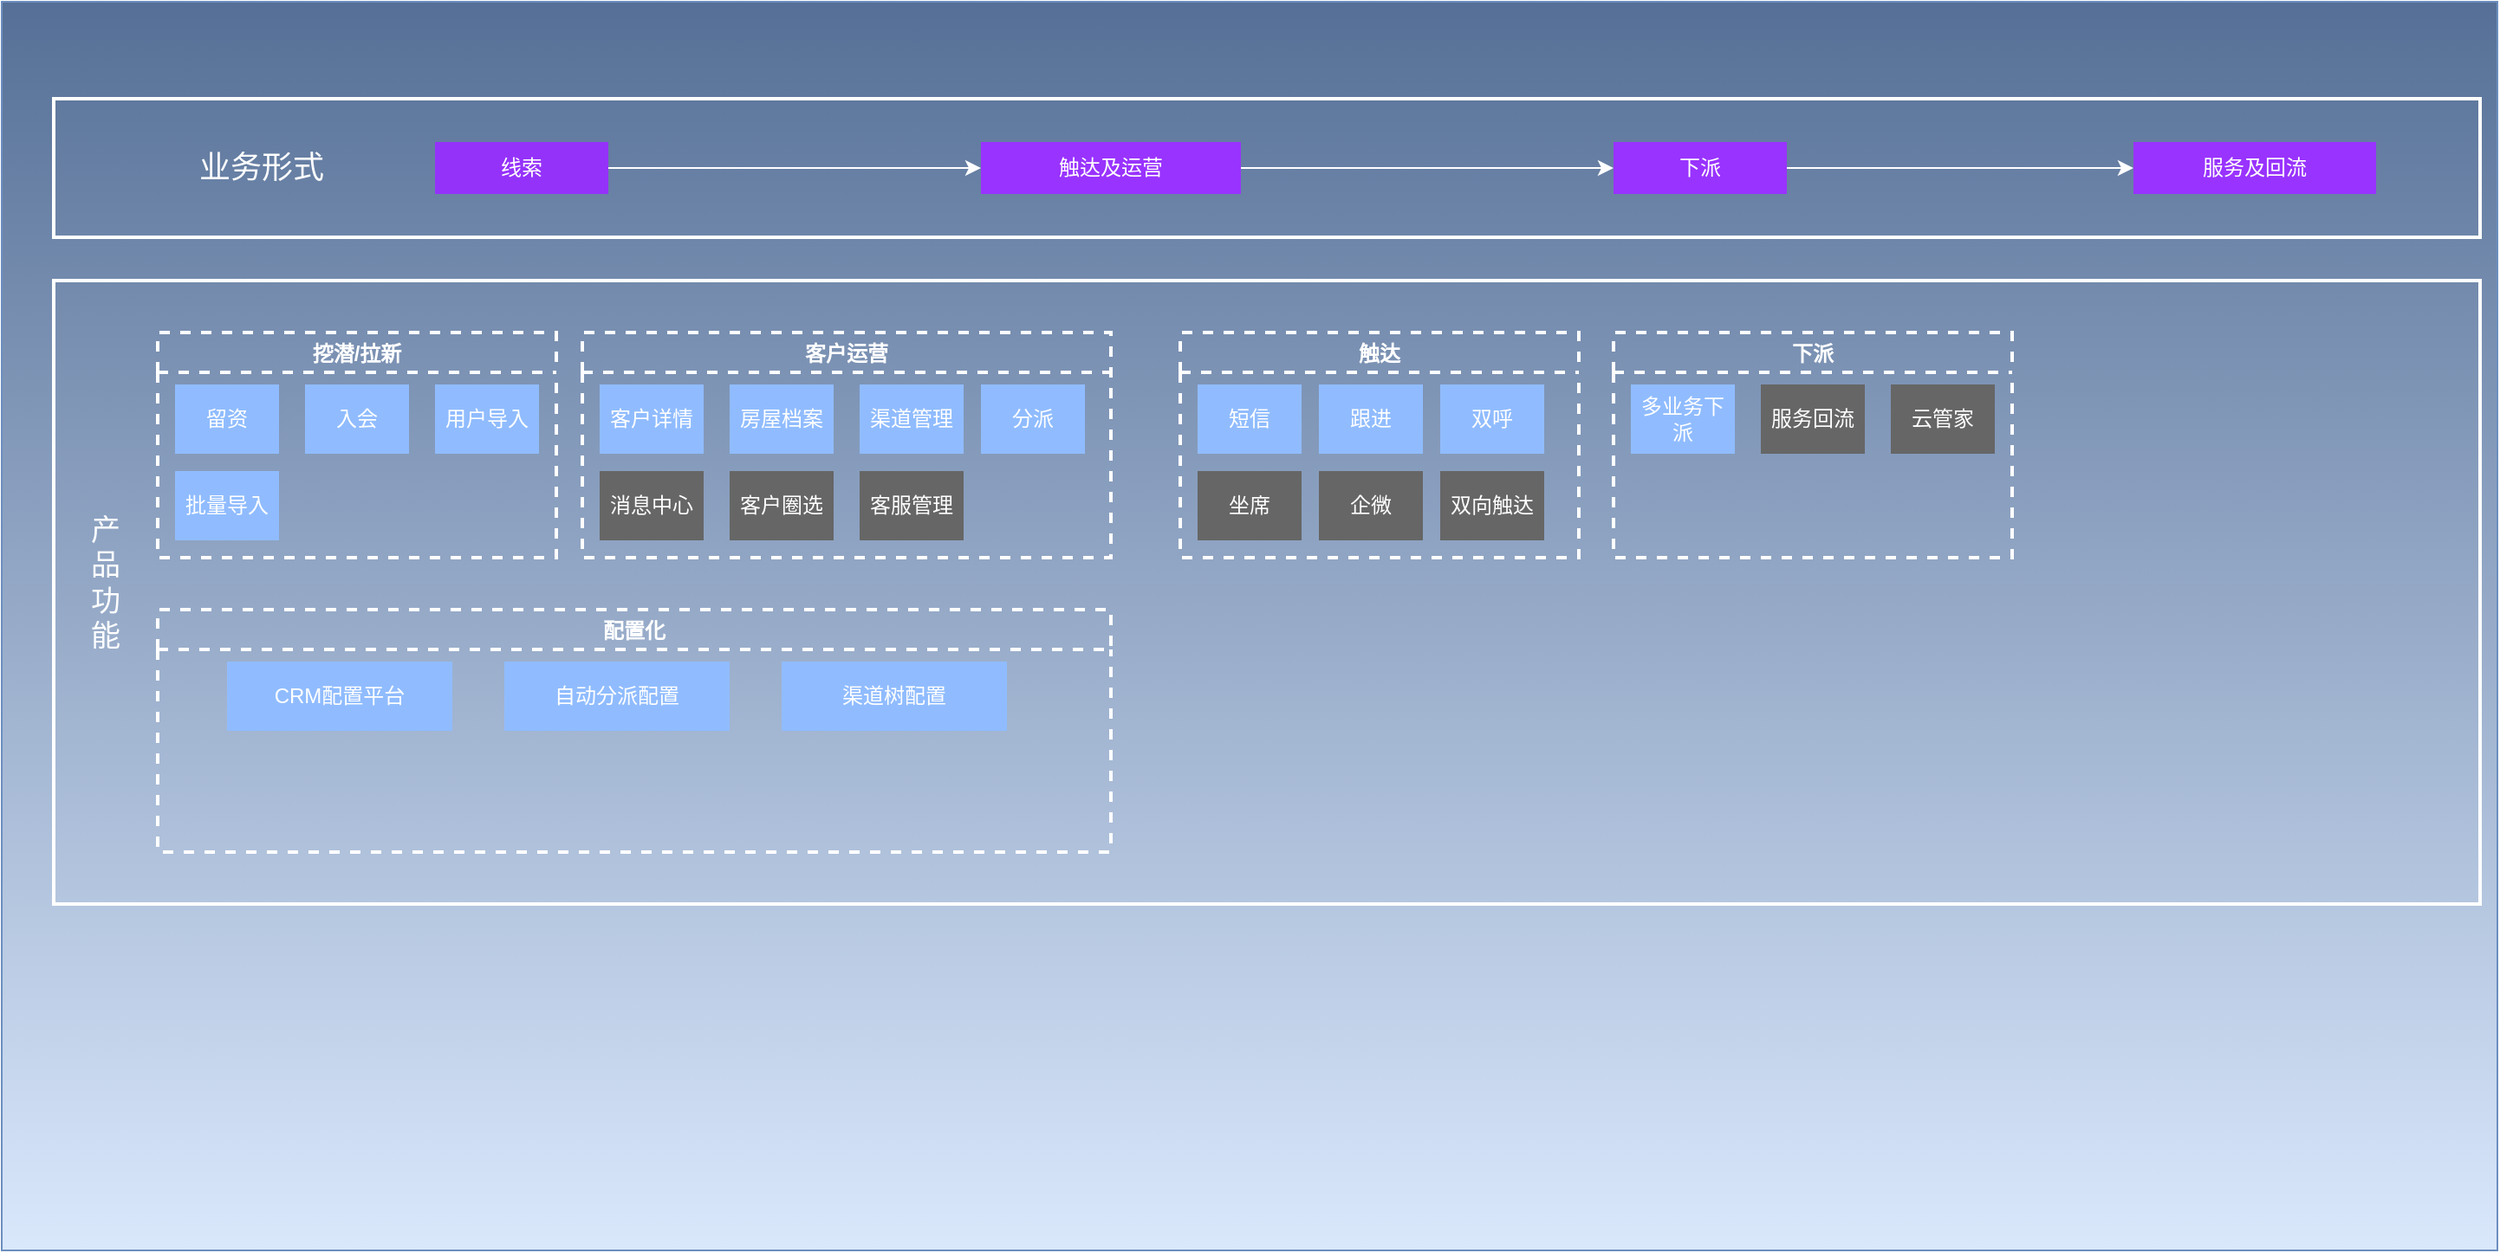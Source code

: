 <mxfile version="15.5.9" type="github">
  <diagram id="_Y5LTQmzuMb5N7KYShm6" name="第 1 页">
    <mxGraphModel dx="1426" dy="769" grid="1" gridSize="10" guides="1" tooltips="1" connect="1" arrows="1" fold="1" page="1" pageScale="1" pageWidth="1169" pageHeight="827" math="0" shadow="0">
      <root>
        <mxCell id="0" />
        <mxCell id="1" parent="0" />
        <mxCell id="bwYaWfdodfE0C4HcY9af-1" value="" style="rounded=0;whiteSpace=wrap;html=1;fillColor=#dae8fc;strokeColor=#6c8ebf;gradientDirection=north;movable=0;gradientColor=#556F96;" parent="1" vertex="1">
          <mxGeometry x="20" y="29" width="1440" height="721" as="geometry" />
        </mxCell>
        <mxCell id="bwYaWfdodfE0C4HcY9af-5" value="" style="rounded=0;whiteSpace=wrap;html=1;strokeColor=#FFFFFF;fillColor=none;strokeWidth=2;" parent="1" vertex="1">
          <mxGeometry x="50" y="85" width="1400" height="80" as="geometry" />
        </mxCell>
        <mxCell id="bwYaWfdodfE0C4HcY9af-6" value="&lt;font color=&quot;#ffffff&quot; style=&quot;font-size: 18px&quot;&gt;业务形式&lt;/font&gt;" style="text;html=1;strokeColor=none;fillColor=none;align=center;verticalAlign=middle;whiteSpace=wrap;rounded=0;dashed=1;" parent="1" vertex="1">
          <mxGeometry x="100" y="115" width="140" height="20" as="geometry" />
        </mxCell>
        <mxCell id="bwYaWfdodfE0C4HcY9af-16" value="" style="rounded=0;whiteSpace=wrap;html=1;strokeWidth=2;gradientDirection=north;fillColor=none;strokeColor=#FFFFFF;" parent="1" vertex="1">
          <mxGeometry x="50" y="190" width="1400" height="360" as="geometry" />
        </mxCell>
        <mxCell id="bwYaWfdodfE0C4HcY9af-7" value="&lt;font color=&quot;#ffffff&quot;&gt;线索&lt;/font&gt;" style="rounded=0;whiteSpace=wrap;html=1;dashed=1;strokeColor=none;strokeWidth=2;fillColor=#9532FA;" parent="1" vertex="1">
          <mxGeometry x="270" y="110" width="100" height="30" as="geometry" />
        </mxCell>
        <mxCell id="bwYaWfdodfE0C4HcY9af-11" value="" style="edgeStyle=orthogonalEdgeStyle;rounded=0;orthogonalLoop=1;jettySize=auto;html=1;exitX=1;exitY=0.5;exitDx=0;exitDy=0;fontColor=#FFFFFF;strokeColor=#FFFFFF;" parent="1" source="bwYaWfdodfE0C4HcY9af-7" target="bwYaWfdodfE0C4HcY9af-10" edge="1">
          <mxGeometry relative="1" as="geometry">
            <mxPoint x="560" y="125" as="sourcePoint" />
          </mxGeometry>
        </mxCell>
        <mxCell id="bwYaWfdodfE0C4HcY9af-13" value="" style="edgeStyle=orthogonalEdgeStyle;rounded=0;orthogonalLoop=1;jettySize=auto;html=1;strokeColor=#FFFFFF;" parent="1" source="bwYaWfdodfE0C4HcY9af-10" target="bwYaWfdodfE0C4HcY9af-12" edge="1">
          <mxGeometry relative="1" as="geometry" />
        </mxCell>
        <mxCell id="bwYaWfdodfE0C4HcY9af-10" value="触达及运营" style="rounded=0;whiteSpace=wrap;html=1;dashed=1;strokeColor=none;strokeWidth=2;fillColor=#9933FF;fontColor=#FFFFFF;" parent="1" vertex="1">
          <mxGeometry x="585" y="110" width="150" height="30" as="geometry" />
        </mxCell>
        <mxCell id="bwYaWfdodfE0C4HcY9af-15" value="" style="edgeStyle=orthogonalEdgeStyle;rounded=0;orthogonalLoop=1;jettySize=auto;html=1;strokeColor=#FFFFFF;" parent="1" source="bwYaWfdodfE0C4HcY9af-12" target="bwYaWfdodfE0C4HcY9af-14" edge="1">
          <mxGeometry relative="1" as="geometry" />
        </mxCell>
        <mxCell id="bwYaWfdodfE0C4HcY9af-12" value="下派" style="rounded=0;whiteSpace=wrap;html=1;dashed=1;strokeColor=none;strokeWidth=2;fillColor=#9933FF;fontColor=#FFFFFF;" parent="1" vertex="1">
          <mxGeometry x="950" y="110" width="100" height="30" as="geometry" />
        </mxCell>
        <mxCell id="bwYaWfdodfE0C4HcY9af-14" value="服务及回流" style="rounded=0;whiteSpace=wrap;html=1;dashed=1;strokeColor=none;strokeWidth=2;fillColor=#9933FF;fontColor=#FFFFFF;" parent="1" vertex="1">
          <mxGeometry x="1250" y="110" width="140" height="30" as="geometry" />
        </mxCell>
        <mxCell id="bwYaWfdodfE0C4HcY9af-17" value="&lt;font color=&quot;#ffffff&quot; style=&quot;font-size: 17px&quot;&gt;产品功能&lt;/font&gt;" style="text;html=1;strokeColor=none;fillColor=none;align=center;verticalAlign=middle;whiteSpace=wrap;rounded=0;dashed=1;" parent="1" vertex="1">
          <mxGeometry x="70" y="320" width="20" height="90" as="geometry" />
        </mxCell>
        <mxCell id="bwYaWfdodfE0C4HcY9af-19" value="挖潜/拉新" style="swimlane;dashed=1;strokeColor=#FFFFFF;strokeWidth=2;fillColor=none;gradientColor=#ffffff;gradientDirection=north;startSize=23;fontColor=#FFFFFF;" parent="1" vertex="1">
          <mxGeometry x="110" y="220" width="230" height="130" as="geometry">
            <mxRectangle x="110" y="240" width="130" height="23" as="alternateBounds" />
          </mxGeometry>
        </mxCell>
        <mxCell id="bwYaWfdodfE0C4HcY9af-31" value="&lt;font&gt;留&lt;/font&gt;资&lt;span style=&quot;font-family: monospace; font-size: 0px;&quot;&gt;%3CmxGraphModel%3E%3Croot%3E%3CmxCell%20id%3D%220%22%2F%3E%3CmxCell%20id%3D%221%22%20parent%3D%220%22%2F%3E%3CmxCell%20id%3D%222%22%20value%3D%22%26lt%3Bfont%20color%3D%26quot%3B%23ffffff%26quot%3B%26gt%3B%E7%BA%BF%E7%B4%A2%26lt%3B%2Ffont%26gt%3B%22%20style%3D%22rounded%3D0%3BwhiteSpace%3Dwrap%3Bhtml%3D1%3Bdashed%3D1%3BstrokeColor%3Dnone%3BstrokeWidth%3D2%3BfillColor%3D%23B5739D%3B%22%20vertex%3D%221%22%20parent%3D%221%22%3E%3CmxGeometry%20x%3D%22170%22%20y%3D%22175%22%20width%3D%2270%22%20height%3D%2230%22%20as%3D%22geometry%22%2F%3E%3C%2FmxCell%3E%3C%2Froot%3E%3C%2FmxGraphModel%3E&lt;/span&gt;" style="rounded=0;whiteSpace=wrap;html=1;dashed=1;strokeColor=none;strokeWidth=2;fillColor=#90BCFF;gradientDirection=north;fontColor=#FFFFFF;" parent="bwYaWfdodfE0C4HcY9af-19" vertex="1">
          <mxGeometry x="10" y="30" width="60" height="40" as="geometry" />
        </mxCell>
        <mxCell id="bwYaWfdodfE0C4HcY9af-34" value="入会&lt;span style=&quot;font-family: monospace ; font-size: 0px&quot;&gt;3CmxGraphModel%3E%3Croot%3E%3CmxCell%20id%3D%220%22%2F%3E%3CmxCell%20id%3D%221%22%20parent%3D%220%22%2F%3E%3CmxCell%20id%3D%222%22%20value%3D%22%26lt%3Bfont%20color%3D%26quot%3B%23ffffff%26quot%3B%26gt%3B%E7%BA%BF%E7%B4%A2%26lt%3B%2Ffont%26gt%3B%22%20style%3D%22rounded%3D0%3BwhiteSpace%3Dwrap%3Bhtml%3D1%3Bdashed%3D1%3BstrokeColor%3Dnone%3BstrokeWidth%3D2%3BfillColor%3D%23B5739D%3B%22%20vertex%3D%221%22%20parent%3D%221%22%3E%3CmxGeometry%20x%3D%22170%22%20y%3D%22175%22%20width%3D%2270%22%20height%3D%2230%22%20as%3D%22geometry%22%2F%3E%3C%2FmxCell%3E%3C%2Froot%3E%3C%2FmxGraphModel%3E&lt;/span&gt;" style="rounded=0;whiteSpace=wrap;html=1;dashed=1;strokeColor=none;strokeWidth=2;fillColor=#90BCFF;gradientDirection=north;fontColor=#FFFFFF;" parent="bwYaWfdodfE0C4HcY9af-19" vertex="1">
          <mxGeometry x="85" y="30" width="60" height="40" as="geometry" />
        </mxCell>
        <mxCell id="bwYaWfdodfE0C4HcY9af-35" value="用户导入&lt;span style=&quot;color: rgba(0 , 0 , 0 , 0) ; font-family: monospace ; font-size: 0px&quot;&gt;%3CmxGraphModel%3E%3Croot%3E%3CmxCell%20id%3D%220%22%2F%3E%3CmxCell%20id%3D%221%22%20parent%3D%220%22%2F%3E%3CmxCell%20id%3D%222%22%20value%3D%22%E5%85%A5%E4%BC%9A%26lt%3Bspan%20style%3D%26quot%3Bfont-family%3A%20monospace%20%3B%20font-size%3A%200px%26quot%3B%26gt%3B3CmxGraphModel%253E%253Croot%253E%253CmxCell%2520id%253D%25220%2522%252F%253E%253CmxCell%2520id%253D%25221%2522%2520parent%253D%25220%2522%252F%253E%253CmxCell%2520id%253D%25222%2522%2520value%253D%2522%2526lt%253Bfont%2520color%253D%2526quot%253B%2523ffffff%2526quot%253B%2526gt%253B%25E7%25BA%25BF%25E7%25B4%25A2%2526lt%253B%252Ffont%2526gt%253B%2522%2520style%253D%2522rounded%253D0%253BwhiteSpace%253Dwrap%253Bhtml%253D1%253Bdashed%253D1%253BstrokeColor%253Dnone%253BstrokeWidth%253D2%253BfillColor%253D%2523B5739D%253B%2522%2520vertex%253D%25221%2522%2520parent%253D%25221%2522%253E%253CmxGeometry%2520x%253D%2522170%2522%2520y%253D%2522175%2522%2520width%253D%252270%2522%2520height%253D%252230%2522%2520as%253D%2522geometry%2522%252F%253E%253C%252FmxCell%253E%253C%252Froot%253E%253C%252FmxGraphModel%253E%26lt%3B%2Fspan%26gt%3B%22%20style%3D%22rounded%3D0%3BwhiteSpace%3Dwrap%3Bhtml%3D1%3Bdashed%3D1%3BstrokeColor%3Dnone%3BstrokeWidth%3D2%3BfillColor%3D%2390BCFF%3BgradientDirection%3Dnorth%3BfontColor%3D%23FFFFFF%3B%22%20vertex%3D%221%22%20parent%3D%221%22%3E%3CmxGeometry%20x%3D%22225%22%20y%3D%22250%22%20width%3D%2260%22%20height%3D%2240%22%20as%3D%22geometry%22%2F%3E%3C%2FmxCell%3E%3C%2Froot%3E%3C%2FmxGraphModel%3E&lt;/span&gt;" style="rounded=0;whiteSpace=wrap;html=1;dashed=1;strokeColor=none;strokeWidth=2;fillColor=#90BCFF;gradientDirection=north;fontColor=#FFFFFF;" parent="bwYaWfdodfE0C4HcY9af-19" vertex="1">
          <mxGeometry x="160" y="30" width="60" height="40" as="geometry" />
        </mxCell>
        <mxCell id="bwYaWfdodfE0C4HcY9af-36" value="批量导入&lt;span style=&quot;color: rgba(0 , 0 , 0 , 0) ; font-family: monospace ; font-size: 0px&quot;&gt;%3CmxGraphModel%3E%3Croot%3E%3CmxCell%20id%3D%220%22%2F%3E%3CmxCell%20id%3D%221%22%20parent%3D%220%22%2F%3E%3CmxCell%20id%3D%222%22%20value%3D%22%E5%85%A5%E4%BC%9A%26lt%3Bspan%20style%3D%26quot%3Bfont-family%3A%20monospace%20%3B%20font-size%3A%200px%26quot%3B%26gt%3B3CmxGraphModel%253E%253Croot%253E%253CmxCell%2520id%253D%25220%2522%252F%253E%253CmxCell%2520id%253D%25221%2522%2520parent%253D%25220%2522%252F%253E%253CmxCell%2520id%253D%25222%2522%2520value%253D%2522%2526lt%253Bfont%2520color%253D%2526quot%253B%2523ffffff%2526quot%253B%2526gt%253B%25E7%25BA%25BF%25E7%25B4%25A2%2526lt%253B%252Ffont%2526gt%253B%2522%2520style%253D%2522rounded%253D0%253BwhiteSpace%253Dwrap%253Bhtml%253D1%253Bdashed%253D1%253BstrokeColor%253Dnone%253BstrokeWidth%253D2%253BfillColor%253D%2523B5739D%253B%2522%2520vertex%253D%25221%2522%2520parent%253D%25221%2522%253E%253CmxGeometry%2520x%253D%2522170%2522%2520y%253D%2522175%2522%2520width%253D%252270%2522%2520height%253D%252230%2522%2520as%253D%2522geometry%2522%252F%253E%253C%252FmxCell%253E%253C%252Froot%253E%253C%252FmxGraphModel%253E%26lt%3B%2Fspan%26gt%3B%22%20style%3D%22rounded%3D0%3BwhiteSpace%3Dwrap%3Bhtml%3D1%3Bdashed%3D1%3BstrokeColor%3Dnone%3BstrokeWidth%3D2%3BfillColor%3D%2390BCFF%3BgradientDirection%3Dnorth%3BfontColor%3D%23FFFFFF%3B%22%20vertex%3D%221%22%20parent%3D%221%22%3E%3CmxGeometry%20x%3D%22225%22%20y%3D%22250%22%20width%3D%2260%22%20height%3D%2240%22%20as%3D%22geometry%22%2F%3E%3C%2FmxCell%3E%3C%2Froot%3E%3C%2FmxGraphModel%3E&lt;/span&gt;" style="rounded=0;whiteSpace=wrap;html=1;dashed=1;strokeColor=none;strokeWidth=2;fillColor=#90BCFF;gradientDirection=north;fontColor=#FFFFFF;" parent="1" vertex="1">
          <mxGeometry x="120" y="300" width="60" height="40" as="geometry" />
        </mxCell>
        <mxCell id="bwYaWfdodfE0C4HcY9af-37" value="客户运营" style="swimlane;dashed=1;strokeColor=#FFFFFF;strokeWidth=2;fillColor=none;gradientColor=#ffffff;gradientDirection=north;fontColor=#FFFFFF;" parent="1" vertex="1">
          <mxGeometry x="355" y="220" width="305" height="130" as="geometry">
            <mxRectangle x="110" y="240" width="130" height="23" as="alternateBounds" />
          </mxGeometry>
        </mxCell>
        <mxCell id="bwYaWfdodfE0C4HcY9af-38" value="客户详情" style="rounded=0;whiteSpace=wrap;html=1;dashed=1;strokeColor=none;strokeWidth=2;fillColor=#90BCFF;gradientDirection=north;fontColor=#FFFFFF;" parent="bwYaWfdodfE0C4HcY9af-37" vertex="1">
          <mxGeometry x="10" y="30" width="60" height="40" as="geometry" />
        </mxCell>
        <mxCell id="bwYaWfdodfE0C4HcY9af-39" value="房屋档案" style="rounded=0;whiteSpace=wrap;html=1;dashed=1;strokeColor=none;strokeWidth=2;fillColor=#90BCFF;gradientDirection=north;fontColor=#FFFFFF;" parent="bwYaWfdodfE0C4HcY9af-37" vertex="1">
          <mxGeometry x="85" y="30" width="60" height="40" as="geometry" />
        </mxCell>
        <mxCell id="bwYaWfdodfE0C4HcY9af-40" value="渠道管理&lt;span style=&quot;color: rgba(0 , 0 , 0 , 0) ; font-family: monospace ; font-size: 0px&quot;&gt;%3CmxGraphModel%3E%3Croot%3E%3CmxCell%20id%3D%220%22%2F%3E%3CmxCell%20id%3D%221%22%20parent%3D%220%22%2F%3E%3CmxCell%20id%3D%222%22%20value%3D%22%E5%85%A5%E4%BC%9A%26lt%3Bspan%20style%3D%26quot%3Bfont-family%3A%20monospace%20%3B%20font-size%3A%200px%26quot%3B%26gt%3B3CmxGraphModel%253E%253Croot%253E%253CmxCell%2520id%253D%25220%2522%252F%253E%253CmxCell%2520id%253D%25221%2522%2520parent%253D%25220%2522%252F%253E%253CmxCell%2520id%253D%25222%2522%2520value%253D%2522%2526lt%253Bfont%2520color%253D%2526quot%253B%2523ffffff%2526quot%253B%2526gt%253B%25E7%25BA%25BF%25E7%25B4%25A2%2526lt%253B%252Ffont%2526gt%253B%2522%2520style%253D%2522rounded%253D0%253BwhiteSpace%253Dwrap%253Bhtml%253D1%253Bdashed%253D1%253BstrokeColor%253Dnone%253BstrokeWidth%253D2%253BfillColor%253D%2523B5739D%253B%2522%2520vertex%253D%25221%2522%2520parent%253D%25221%2522%253E%253CmxGeometry%2520x%253D%2522170%2522%2520y%253D%2522175%2522%2520width%253D%252270%2522%2520height%253D%252230%2522%2520as%253D%2522geometry%2522%252F%253E%253C%252FmxCell%253E%253C%252Froot%253E%253C%252FmxGraphModel%253E%26lt%3B%2Fspan%26gt%3B%22%20style%3D%22rounded%3D0%3BwhiteSpace%3Dwrap%3Bhtml%3D1%3Bdashed%3D1%3BstrokeColor%3Dnone%3BstrokeWidth%3D2%3BfillColor%3D%2390BCFF%3BgradientDirection%3Dnorth%3BfontColor%3D%23FFFFFF%3B%22%20vertex%3D%221%22%20parent%3D%221%22%3E%3CmxGeometry%20x%3D%22225%22%20y%3D%22250%22%20width%3D%2260%22%20height%3D%2240%22%20as%3D%22geometry%22%2F%3E%3C%2FmxCell%3E%3C%2Froot%3E%3C%2FmxGraphModel%3E&lt;/span&gt;" style="rounded=0;whiteSpace=wrap;html=1;dashed=1;strokeColor=none;strokeWidth=2;fillColor=#90BCFF;gradientDirection=north;fontColor=#FFFFFF;" parent="bwYaWfdodfE0C4HcY9af-37" vertex="1">
          <mxGeometry x="160" y="30" width="60" height="40" as="geometry" />
        </mxCell>
        <mxCell id="bwYaWfdodfE0C4HcY9af-46" value="分派" style="rounded=0;whiteSpace=wrap;html=1;dashed=1;strokeColor=none;strokeWidth=2;fillColor=#90BCFF;gradientDirection=north;fontColor=#FFFFFF;" parent="bwYaWfdodfE0C4HcY9af-37" vertex="1">
          <mxGeometry x="230" y="30" width="60" height="40" as="geometry" />
        </mxCell>
        <mxCell id="bwYaWfdodfE0C4HcY9af-51" value="客户圈选" style="rounded=0;whiteSpace=wrap;html=1;dashed=1;strokeColor=none;strokeWidth=2;fillColor=#666666;gradientDirection=north;fontColor=#FFFFFF;" parent="bwYaWfdodfE0C4HcY9af-37" vertex="1">
          <mxGeometry x="85" y="80" width="60" height="40" as="geometry" />
        </mxCell>
        <mxCell id="kZM8sqfFHhyPms-0oT-2-8" value="客服管理" style="rounded=0;whiteSpace=wrap;html=1;dashed=1;strokeColor=none;strokeWidth=2;fillColor=#666666;gradientDirection=north;fontColor=#FFFFFF;" parent="bwYaWfdodfE0C4HcY9af-37" vertex="1">
          <mxGeometry x="160" y="80" width="60" height="40" as="geometry" />
        </mxCell>
        <mxCell id="Wau9Gw6_sfsYt9Wz2bvp-1" value="消息中心" style="rounded=0;whiteSpace=wrap;html=1;dashed=1;strokeColor=none;strokeWidth=2;fillColor=#666666;gradientDirection=north;fontColor=#FFFFFF;" vertex="1" parent="bwYaWfdodfE0C4HcY9af-37">
          <mxGeometry x="10" y="80" width="60" height="40" as="geometry" />
        </mxCell>
        <mxCell id="bwYaWfdodfE0C4HcY9af-42" value="下派" style="swimlane;dashed=1;strokeColor=#FFFFFF;strokeWidth=2;fillColor=none;gradientColor=#ffffff;gradientDirection=north;fontColor=#FFFFFF;" parent="1" vertex="1">
          <mxGeometry x="950" y="220" width="230" height="130" as="geometry">
            <mxRectangle x="110" y="240" width="130" height="23" as="alternateBounds" />
          </mxGeometry>
        </mxCell>
        <mxCell id="bwYaWfdodfE0C4HcY9af-43" value="多业务下派" style="rounded=0;whiteSpace=wrap;html=1;dashed=1;strokeColor=none;strokeWidth=2;fillColor=#90BCFF;gradientDirection=north;fontColor=#FFFFFF;" parent="bwYaWfdodfE0C4HcY9af-42" vertex="1">
          <mxGeometry x="10" y="30" width="60" height="40" as="geometry" />
        </mxCell>
        <mxCell id="bwYaWfdodfE0C4HcY9af-44" value="服务回流" style="rounded=0;whiteSpace=wrap;html=1;dashed=1;strokeColor=none;strokeWidth=2;fillColor=#666666;gradientDirection=north;fontColor=#FFFFFF;" parent="bwYaWfdodfE0C4HcY9af-42" vertex="1">
          <mxGeometry x="85" y="30" width="60" height="40" as="geometry" />
        </mxCell>
        <mxCell id="kZM8sqfFHhyPms-0oT-2-1" value="云管家" style="rounded=0;whiteSpace=wrap;html=1;dashed=1;strokeColor=none;strokeWidth=2;fillColor=#666666;gradientDirection=north;fontColor=#FFFFFF;" parent="bwYaWfdodfE0C4HcY9af-42" vertex="1">
          <mxGeometry x="160" y="30" width="60" height="40" as="geometry" />
        </mxCell>
        <mxCell id="bwYaWfdodfE0C4HcY9af-47" value="触达" style="swimlane;dashed=1;strokeColor=#FFFFFF;strokeWidth=2;fillColor=none;gradientColor=#ffffff;gradientDirection=north;fontColor=#FFFFFF;" parent="1" vertex="1">
          <mxGeometry x="700" y="220" width="230" height="130" as="geometry">
            <mxRectangle x="110" y="240" width="130" height="23" as="alternateBounds" />
          </mxGeometry>
        </mxCell>
        <mxCell id="bwYaWfdodfE0C4HcY9af-48" value="短信" style="rounded=0;whiteSpace=wrap;html=1;dashed=1;strokeColor=none;strokeWidth=2;fillColor=#90BCFF;gradientDirection=north;fontColor=#FFFFFF;" parent="bwYaWfdodfE0C4HcY9af-47" vertex="1">
          <mxGeometry x="10" y="30" width="60" height="40" as="geometry" />
        </mxCell>
        <mxCell id="bwYaWfdodfE0C4HcY9af-49" value="双呼" style="rounded=0;whiteSpace=wrap;html=1;dashed=1;strokeColor=none;strokeWidth=2;fillColor=#90BCFF;gradientDirection=north;fontColor=#FFFFFF;" parent="bwYaWfdodfE0C4HcY9af-47" vertex="1">
          <mxGeometry x="150" y="30" width="60" height="40" as="geometry" />
        </mxCell>
        <mxCell id="bwYaWfdodfE0C4HcY9af-52" value="坐席" style="rounded=0;whiteSpace=wrap;html=1;dashed=1;strokeColor=none;strokeWidth=2;fillColor=#666666;gradientDirection=north;fontColor=#FFFFFF;" parent="bwYaWfdodfE0C4HcY9af-47" vertex="1">
          <mxGeometry x="10" y="80" width="60" height="40" as="geometry" />
        </mxCell>
        <mxCell id="bwYaWfdodfE0C4HcY9af-54" value="双向触达" style="rounded=0;whiteSpace=wrap;html=1;dashed=1;strokeColor=none;strokeWidth=2;fillColor=#666666;gradientDirection=north;fontColor=#FFFFFF;" parent="bwYaWfdodfE0C4HcY9af-47" vertex="1">
          <mxGeometry x="150" y="80" width="60" height="40" as="geometry" />
        </mxCell>
        <mxCell id="bwYaWfdodfE0C4HcY9af-53" value="跟进" style="rounded=0;whiteSpace=wrap;html=1;dashed=1;strokeColor=none;strokeWidth=2;fillColor=#90BCFF;gradientDirection=north;fontColor=#FFFFFF;" parent="bwYaWfdodfE0C4HcY9af-47" vertex="1">
          <mxGeometry x="80" y="30" width="60" height="40" as="geometry" />
        </mxCell>
        <mxCell id="bwYaWfdodfE0C4HcY9af-50" value="企微" style="rounded=0;whiteSpace=wrap;html=1;dashed=1;strokeColor=none;strokeWidth=2;fillColor=#666666;gradientDirection=north;fontColor=#FFFFFF;" parent="1" vertex="1">
          <mxGeometry x="780" y="300" width="60" height="40" as="geometry" />
        </mxCell>
        <mxCell id="kZM8sqfFHhyPms-0oT-2-2" value="配置化" style="swimlane;dashed=1;strokeColor=#FFFFFF;strokeWidth=2;fillColor=none;gradientColor=#ffffff;gradientDirection=north;fontColor=#FFFFFF;" parent="1" vertex="1">
          <mxGeometry x="110" y="380" width="550" height="140" as="geometry">
            <mxRectangle x="110" y="240" width="130" height="23" as="alternateBounds" />
          </mxGeometry>
        </mxCell>
        <mxCell id="kZM8sqfFHhyPms-0oT-2-3" value="CRM配置平台" style="rounded=0;whiteSpace=wrap;html=1;dashed=1;strokeColor=none;strokeWidth=2;fillColor=#90BCFF;gradientDirection=north;fontColor=#FFFFFF;" parent="kZM8sqfFHhyPms-0oT-2-2" vertex="1">
          <mxGeometry x="40" y="30" width="130" height="40" as="geometry" />
        </mxCell>
        <mxCell id="kZM8sqfFHhyPms-0oT-2-6" value="自动分派配置" style="rounded=0;whiteSpace=wrap;html=1;dashed=1;strokeColor=none;strokeWidth=2;fillColor=#90BCFF;gradientDirection=north;fontColor=#FFFFFF;" parent="kZM8sqfFHhyPms-0oT-2-2" vertex="1">
          <mxGeometry x="200" y="30" width="130" height="40" as="geometry" />
        </mxCell>
        <mxCell id="kZM8sqfFHhyPms-0oT-2-7" value="渠道树配置" style="rounded=0;whiteSpace=wrap;html=1;dashed=1;strokeColor=none;strokeWidth=2;fillColor=#90BCFF;gradientDirection=north;fontColor=#FFFFFF;" parent="kZM8sqfFHhyPms-0oT-2-2" vertex="1">
          <mxGeometry x="360" y="30" width="130" height="40" as="geometry" />
        </mxCell>
      </root>
    </mxGraphModel>
  </diagram>
</mxfile>
